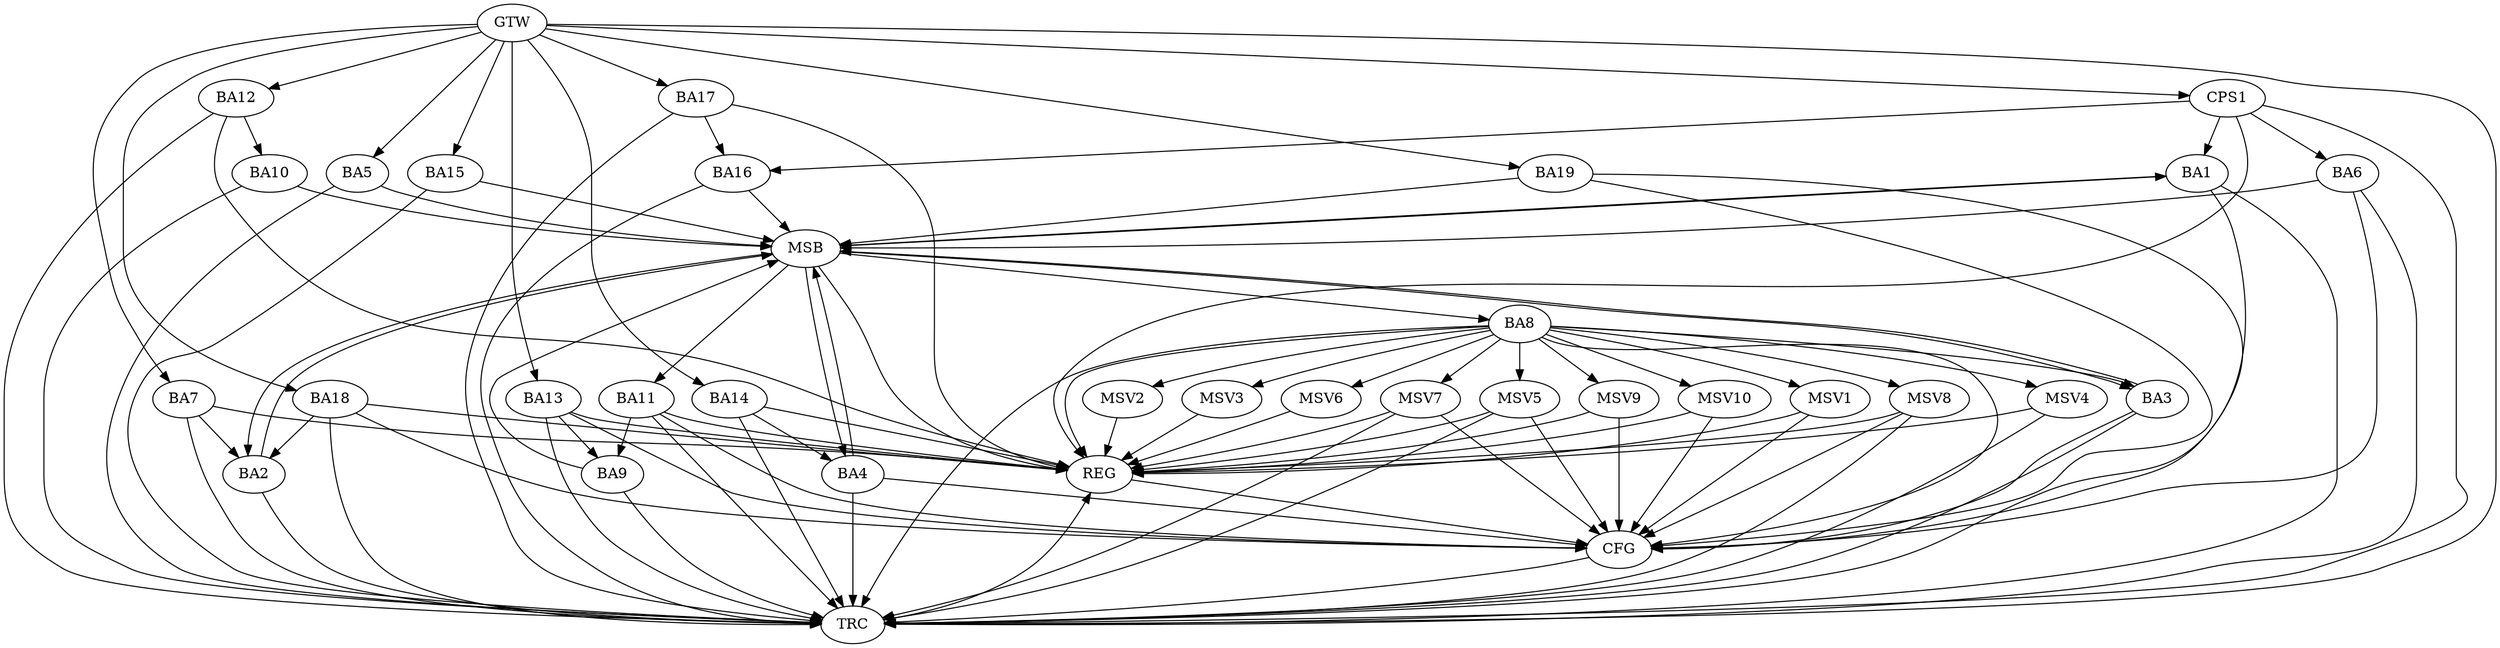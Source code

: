strict digraph G {
  BA1 [ label="BA1" ];
  BA2 [ label="BA2" ];
  BA3 [ label="BA3" ];
  BA4 [ label="BA4" ];
  BA5 [ label="BA5" ];
  BA6 [ label="BA6" ];
  BA7 [ label="BA7" ];
  BA8 [ label="BA8" ];
  BA9 [ label="BA9" ];
  BA10 [ label="BA10" ];
  BA11 [ label="BA11" ];
  BA12 [ label="BA12" ];
  BA13 [ label="BA13" ];
  BA14 [ label="BA14" ];
  BA15 [ label="BA15" ];
  BA16 [ label="BA16" ];
  BA17 [ label="BA17" ];
  BA18 [ label="BA18" ];
  BA19 [ label="BA19" ];
  CPS1 [ label="CPS1" ];
  GTW [ label="GTW" ];
  REG [ label="REG" ];
  MSB [ label="MSB" ];
  CFG [ label="CFG" ];
  TRC [ label="TRC" ];
  MSV1 [ label="MSV1" ];
  MSV2 [ label="MSV2" ];
  MSV3 [ label="MSV3" ];
  MSV4 [ label="MSV4" ];
  MSV5 [ label="MSV5" ];
  MSV6 [ label="MSV6" ];
  MSV7 [ label="MSV7" ];
  MSV8 [ label="MSV8" ];
  MSV9 [ label="MSV9" ];
  MSV10 [ label="MSV10" ];
  BA7 -> BA2;
  BA8 -> BA3;
  BA11 -> BA9;
  BA12 -> BA10;
  BA13 -> BA9;
  BA14 -> BA4;
  BA17 -> BA16;
  BA18 -> BA2;
  CPS1 -> BA6;
  CPS1 -> BA16;
  CPS1 -> BA1;
  GTW -> BA5;
  GTW -> BA7;
  GTW -> BA12;
  GTW -> BA13;
  GTW -> BA14;
  GTW -> BA15;
  GTW -> BA17;
  GTW -> BA18;
  GTW -> BA19;
  GTW -> CPS1;
  BA7 -> REG;
  BA8 -> REG;
  BA11 -> REG;
  BA12 -> REG;
  BA13 -> REG;
  BA14 -> REG;
  BA17 -> REG;
  BA18 -> REG;
  CPS1 -> REG;
  BA1 -> MSB;
  MSB -> BA2;
  MSB -> REG;
  BA2 -> MSB;
  MSB -> BA1;
  BA3 -> MSB;
  BA4 -> MSB;
  BA5 -> MSB;
  MSB -> BA3;
  BA6 -> MSB;
  BA9 -> MSB;
  BA10 -> MSB;
  MSB -> BA4;
  BA15 -> MSB;
  BA16 -> MSB;
  MSB -> BA11;
  BA19 -> MSB;
  MSB -> BA8;
  BA11 -> CFG;
  BA18 -> CFG;
  BA13 -> CFG;
  BA1 -> CFG;
  BA6 -> CFG;
  BA19 -> CFG;
  BA8 -> CFG;
  BA3 -> CFG;
  BA4 -> CFG;
  REG -> CFG;
  BA1 -> TRC;
  BA2 -> TRC;
  BA3 -> TRC;
  BA4 -> TRC;
  BA5 -> TRC;
  BA6 -> TRC;
  BA7 -> TRC;
  BA8 -> TRC;
  BA9 -> TRC;
  BA10 -> TRC;
  BA11 -> TRC;
  BA12 -> TRC;
  BA13 -> TRC;
  BA14 -> TRC;
  BA15 -> TRC;
  BA16 -> TRC;
  BA17 -> TRC;
  BA18 -> TRC;
  BA19 -> TRC;
  CPS1 -> TRC;
  GTW -> TRC;
  CFG -> TRC;
  TRC -> REG;
  BA8 -> MSV1;
  BA8 -> MSV2;
  MSV1 -> REG;
  MSV1 -> CFG;
  MSV2 -> REG;
  BA8 -> MSV3;
  MSV3 -> REG;
  BA8 -> MSV4;
  BA8 -> MSV5;
  MSV4 -> REG;
  MSV4 -> TRC;
  MSV5 -> REG;
  MSV5 -> TRC;
  MSV5 -> CFG;
  BA8 -> MSV6;
  BA8 -> MSV7;
  MSV6 -> REG;
  MSV7 -> REG;
  MSV7 -> TRC;
  MSV7 -> CFG;
  BA8 -> MSV8;
  MSV8 -> REG;
  MSV8 -> TRC;
  MSV8 -> CFG;
  BA8 -> MSV9;
  BA8 -> MSV10;
  MSV9 -> REG;
  MSV9 -> CFG;
  MSV10 -> REG;
  MSV10 -> CFG;
}
